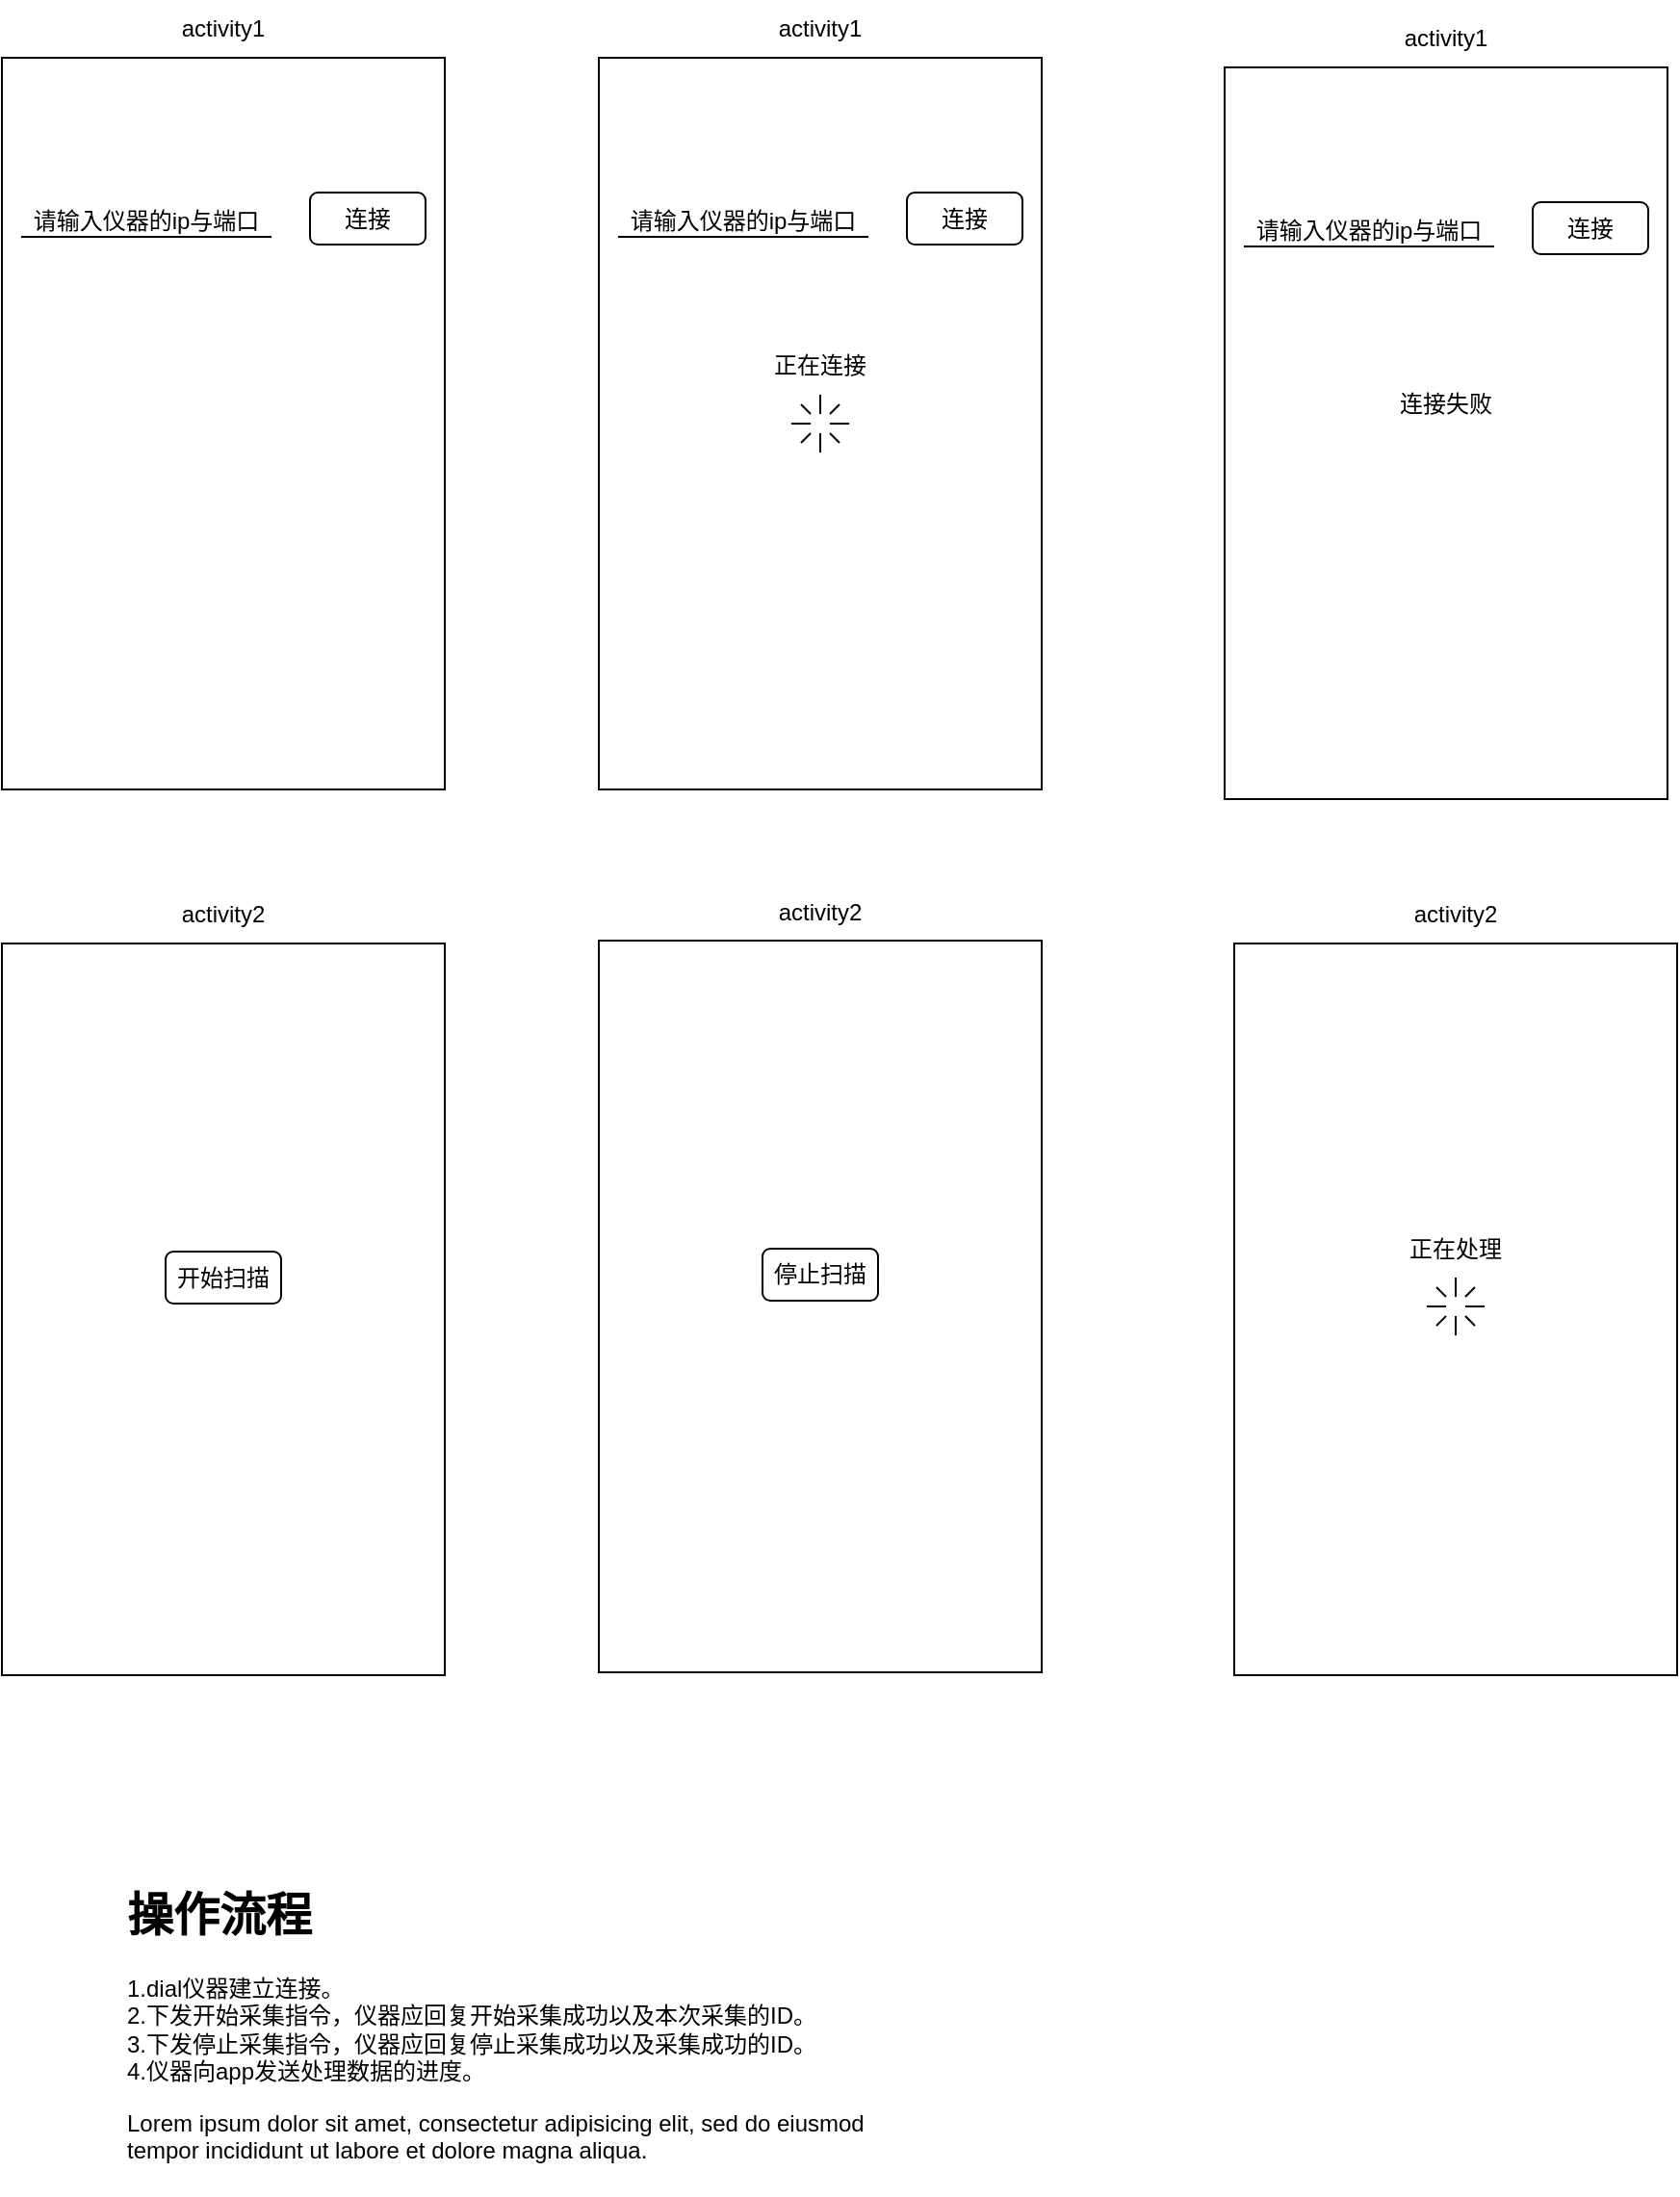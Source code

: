 <mxfile version="17.2.4" type="github">
  <diagram id="dT5ClSpb7_-b5Ubr0wKS" name="第 1 页">
    <mxGraphModel dx="982" dy="568" grid="1" gridSize="5" guides="1" tooltips="1" connect="1" arrows="1" fold="1" page="1" pageScale="1" pageWidth="827" pageHeight="1169" math="0" shadow="0">
      <root>
        <mxCell id="0" />
        <mxCell id="1" parent="0" />
        <mxCell id="AYEbhrb1yisgEEsM8yD8-1" value="" style="rounded=0;whiteSpace=wrap;html=1;" vertex="1" parent="1">
          <mxGeometry x="170" y="130" width="230" height="380" as="geometry" />
        </mxCell>
        <mxCell id="AYEbhrb1yisgEEsM8yD8-2" value="activity1" style="text;html=1;strokeColor=none;fillColor=none;align=center;verticalAlign=middle;whiteSpace=wrap;rounded=0;" vertex="1" parent="1">
          <mxGeometry x="255" y="100" width="60" height="30" as="geometry" />
        </mxCell>
        <mxCell id="AYEbhrb1yisgEEsM8yD8-4" value="" style="endArrow=none;html=1;rounded=0;" edge="1" parent="1">
          <mxGeometry width="50" height="50" relative="1" as="geometry">
            <mxPoint x="180" y="223" as="sourcePoint" />
            <mxPoint x="310" y="223" as="targetPoint" />
          </mxGeometry>
        </mxCell>
        <mxCell id="AYEbhrb1yisgEEsM8yD8-5" value="连接" style="rounded=1;whiteSpace=wrap;html=1;" vertex="1" parent="1">
          <mxGeometry x="330" y="200" width="60" height="27" as="geometry" />
        </mxCell>
        <mxCell id="AYEbhrb1yisgEEsM8yD8-6" value="请输入仪器的ip与端口" style="text;html=1;strokeColor=none;fillColor=none;align=center;verticalAlign=middle;whiteSpace=wrap;rounded=0;" vertex="1" parent="1">
          <mxGeometry x="180" y="200" width="130" height="30" as="geometry" />
        </mxCell>
        <mxCell id="AYEbhrb1yisgEEsM8yD8-7" value="" style="rounded=0;whiteSpace=wrap;html=1;" vertex="1" parent="1">
          <mxGeometry x="480" y="130" width="230" height="380" as="geometry" />
        </mxCell>
        <mxCell id="AYEbhrb1yisgEEsM8yD8-8" value="activity1" style="text;html=1;strokeColor=none;fillColor=none;align=center;verticalAlign=middle;whiteSpace=wrap;rounded=0;" vertex="1" parent="1">
          <mxGeometry x="565" y="100" width="60" height="30" as="geometry" />
        </mxCell>
        <mxCell id="AYEbhrb1yisgEEsM8yD8-9" value="" style="endArrow=none;html=1;rounded=0;" edge="1" parent="1">
          <mxGeometry width="50" height="50" relative="1" as="geometry">
            <mxPoint x="490" y="223" as="sourcePoint" />
            <mxPoint x="620.0" y="223" as="targetPoint" />
          </mxGeometry>
        </mxCell>
        <mxCell id="AYEbhrb1yisgEEsM8yD8-10" value="连接" style="rounded=1;whiteSpace=wrap;html=1;" vertex="1" parent="1">
          <mxGeometry x="640" y="200" width="60" height="27" as="geometry" />
        </mxCell>
        <mxCell id="AYEbhrb1yisgEEsM8yD8-11" value="请输入仪器的ip与端口" style="text;html=1;strokeColor=none;fillColor=none;align=center;verticalAlign=middle;whiteSpace=wrap;rounded=0;" vertex="1" parent="1">
          <mxGeometry x="490" y="200" width="130" height="30" as="geometry" />
        </mxCell>
        <mxCell id="AYEbhrb1yisgEEsM8yD8-13" value="" style="rounded=0;whiteSpace=wrap;html=1;" vertex="1" parent="1">
          <mxGeometry x="170" y="590" width="230" height="380" as="geometry" />
        </mxCell>
        <mxCell id="AYEbhrb1yisgEEsM8yD8-14" value="activity2" style="text;html=1;strokeColor=none;fillColor=none;align=center;verticalAlign=middle;whiteSpace=wrap;rounded=0;" vertex="1" parent="1">
          <mxGeometry x="255" y="560" width="60" height="30" as="geometry" />
        </mxCell>
        <mxCell id="AYEbhrb1yisgEEsM8yD8-16" value="开始扫描" style="rounded=1;whiteSpace=wrap;html=1;" vertex="1" parent="1">
          <mxGeometry x="255" y="750" width="60" height="27" as="geometry" />
        </mxCell>
        <mxCell id="AYEbhrb1yisgEEsM8yD8-19" value="" style="rounded=0;whiteSpace=wrap;html=1;" vertex="1" parent="1">
          <mxGeometry x="480" y="588.5" width="230" height="380" as="geometry" />
        </mxCell>
        <mxCell id="AYEbhrb1yisgEEsM8yD8-20" value="activity2" style="text;html=1;strokeColor=none;fillColor=none;align=center;verticalAlign=middle;whiteSpace=wrap;rounded=0;" vertex="1" parent="1">
          <mxGeometry x="565" y="558.5" width="60" height="30" as="geometry" />
        </mxCell>
        <mxCell id="AYEbhrb1yisgEEsM8yD8-21" value="停止扫描" style="rounded=1;whiteSpace=wrap;html=1;" vertex="1" parent="1">
          <mxGeometry x="565" y="748.5" width="60" height="27" as="geometry" />
        </mxCell>
        <mxCell id="AYEbhrb1yisgEEsM8yD8-22" value="" style="rounded=0;whiteSpace=wrap;html=1;" vertex="1" parent="1">
          <mxGeometry x="810" y="590" width="230" height="380" as="geometry" />
        </mxCell>
        <mxCell id="AYEbhrb1yisgEEsM8yD8-23" value="activity2" style="text;html=1;strokeColor=none;fillColor=none;align=center;verticalAlign=middle;whiteSpace=wrap;rounded=0;" vertex="1" parent="1">
          <mxGeometry x="895" y="560" width="60" height="30" as="geometry" />
        </mxCell>
        <mxCell id="AYEbhrb1yisgEEsM8yD8-36" value="" style="group" vertex="1" connectable="0" parent="1">
          <mxGeometry x="910" y="763.5" width="30" height="30" as="geometry" />
        </mxCell>
        <mxCell id="AYEbhrb1yisgEEsM8yD8-26" value="" style="endArrow=none;html=1;rounded=0;" edge="1" parent="AYEbhrb1yisgEEsM8yD8-36">
          <mxGeometry width="50" height="50" relative="1" as="geometry">
            <mxPoint x="15" y="10" as="sourcePoint" />
            <mxPoint x="15" as="targetPoint" />
          </mxGeometry>
        </mxCell>
        <mxCell id="AYEbhrb1yisgEEsM8yD8-27" value="" style="endArrow=none;html=1;rounded=0;" edge="1" parent="AYEbhrb1yisgEEsM8yD8-36">
          <mxGeometry width="50" height="50" relative="1" as="geometry">
            <mxPoint x="15" y="30" as="sourcePoint" />
            <mxPoint x="15" y="20" as="targetPoint" />
          </mxGeometry>
        </mxCell>
        <mxCell id="AYEbhrb1yisgEEsM8yD8-28" value="" style="endArrow=none;html=1;rounded=0;" edge="1" parent="AYEbhrb1yisgEEsM8yD8-36">
          <mxGeometry width="50" height="50" relative="1" as="geometry">
            <mxPoint x="30" y="15" as="sourcePoint" />
            <mxPoint x="20" y="15" as="targetPoint" />
          </mxGeometry>
        </mxCell>
        <mxCell id="AYEbhrb1yisgEEsM8yD8-30" value="" style="endArrow=none;html=1;rounded=0;" edge="1" parent="AYEbhrb1yisgEEsM8yD8-36">
          <mxGeometry width="50" height="50" relative="1" as="geometry">
            <mxPoint x="10" y="15" as="sourcePoint" />
            <mxPoint y="15" as="targetPoint" />
          </mxGeometry>
        </mxCell>
        <mxCell id="AYEbhrb1yisgEEsM8yD8-31" value="" style="endArrow=none;html=1;rounded=0;" edge="1" parent="AYEbhrb1yisgEEsM8yD8-36">
          <mxGeometry width="50" height="50" relative="1" as="geometry">
            <mxPoint x="25" y="5" as="sourcePoint" />
            <mxPoint x="20" y="10" as="targetPoint" />
          </mxGeometry>
        </mxCell>
        <mxCell id="AYEbhrb1yisgEEsM8yD8-32" value="" style="endArrow=none;html=1;rounded=0;" edge="1" parent="AYEbhrb1yisgEEsM8yD8-36">
          <mxGeometry width="50" height="50" relative="1" as="geometry">
            <mxPoint x="10" y="20" as="sourcePoint" />
            <mxPoint x="5" y="25" as="targetPoint" />
          </mxGeometry>
        </mxCell>
        <mxCell id="AYEbhrb1yisgEEsM8yD8-33" value="" style="endArrow=none;html=1;rounded=0;" edge="1" parent="AYEbhrb1yisgEEsM8yD8-36">
          <mxGeometry width="50" height="50" relative="1" as="geometry">
            <mxPoint x="25" y="25" as="sourcePoint" />
            <mxPoint x="20" y="20" as="targetPoint" />
          </mxGeometry>
        </mxCell>
        <mxCell id="AYEbhrb1yisgEEsM8yD8-34" value="" style="endArrow=none;html=1;rounded=0;" edge="1" parent="AYEbhrb1yisgEEsM8yD8-36">
          <mxGeometry width="50" height="50" relative="1" as="geometry">
            <mxPoint x="10" y="10" as="sourcePoint" />
            <mxPoint x="5" y="5" as="targetPoint" />
          </mxGeometry>
        </mxCell>
        <mxCell id="AYEbhrb1yisgEEsM8yD8-37" value="" style="rounded=0;whiteSpace=wrap;html=1;" vertex="1" parent="1">
          <mxGeometry x="805" y="135" width="230" height="380" as="geometry" />
        </mxCell>
        <mxCell id="AYEbhrb1yisgEEsM8yD8-38" value="activity1" style="text;html=1;strokeColor=none;fillColor=none;align=center;verticalAlign=middle;whiteSpace=wrap;rounded=0;" vertex="1" parent="1">
          <mxGeometry x="890" y="105" width="60" height="30" as="geometry" />
        </mxCell>
        <mxCell id="AYEbhrb1yisgEEsM8yD8-39" value="" style="endArrow=none;html=1;rounded=0;" edge="1" parent="1">
          <mxGeometry width="50" height="50" relative="1" as="geometry">
            <mxPoint x="815" y="228" as="sourcePoint" />
            <mxPoint x="945.0" y="228" as="targetPoint" />
          </mxGeometry>
        </mxCell>
        <mxCell id="AYEbhrb1yisgEEsM8yD8-40" value="连接" style="rounded=1;whiteSpace=wrap;html=1;" vertex="1" parent="1">
          <mxGeometry x="965" y="205" width="60" height="27" as="geometry" />
        </mxCell>
        <mxCell id="AYEbhrb1yisgEEsM8yD8-41" value="请输入仪器的ip与端口" style="text;html=1;strokeColor=none;fillColor=none;align=center;verticalAlign=middle;whiteSpace=wrap;rounded=0;" vertex="1" parent="1">
          <mxGeometry x="815" y="205" width="130" height="30" as="geometry" />
        </mxCell>
        <mxCell id="AYEbhrb1yisgEEsM8yD8-42" value="连接失败" style="text;html=1;strokeColor=none;fillColor=none;align=center;verticalAlign=middle;whiteSpace=wrap;rounded=0;" vertex="1" parent="1">
          <mxGeometry x="870" y="295" width="100" height="30" as="geometry" />
        </mxCell>
        <mxCell id="AYEbhrb1yisgEEsM8yD8-43" value="" style="group" vertex="1" connectable="0" parent="1">
          <mxGeometry x="580" y="305" width="30" height="30" as="geometry" />
        </mxCell>
        <mxCell id="AYEbhrb1yisgEEsM8yD8-44" value="" style="endArrow=none;html=1;rounded=0;" edge="1" parent="AYEbhrb1yisgEEsM8yD8-43">
          <mxGeometry width="50" height="50" relative="1" as="geometry">
            <mxPoint x="15" y="10" as="sourcePoint" />
            <mxPoint x="15" as="targetPoint" />
          </mxGeometry>
        </mxCell>
        <mxCell id="AYEbhrb1yisgEEsM8yD8-45" value="" style="endArrow=none;html=1;rounded=0;" edge="1" parent="AYEbhrb1yisgEEsM8yD8-43">
          <mxGeometry width="50" height="50" relative="1" as="geometry">
            <mxPoint x="15" y="30" as="sourcePoint" />
            <mxPoint x="15" y="20" as="targetPoint" />
          </mxGeometry>
        </mxCell>
        <mxCell id="AYEbhrb1yisgEEsM8yD8-46" value="" style="endArrow=none;html=1;rounded=0;" edge="1" parent="AYEbhrb1yisgEEsM8yD8-43">
          <mxGeometry width="50" height="50" relative="1" as="geometry">
            <mxPoint x="30" y="15" as="sourcePoint" />
            <mxPoint x="20" y="15" as="targetPoint" />
          </mxGeometry>
        </mxCell>
        <mxCell id="AYEbhrb1yisgEEsM8yD8-47" value="" style="endArrow=none;html=1;rounded=0;" edge="1" parent="AYEbhrb1yisgEEsM8yD8-43">
          <mxGeometry width="50" height="50" relative="1" as="geometry">
            <mxPoint x="10" y="15" as="sourcePoint" />
            <mxPoint y="15" as="targetPoint" />
          </mxGeometry>
        </mxCell>
        <mxCell id="AYEbhrb1yisgEEsM8yD8-48" value="" style="endArrow=none;html=1;rounded=0;" edge="1" parent="AYEbhrb1yisgEEsM8yD8-43">
          <mxGeometry width="50" height="50" relative="1" as="geometry">
            <mxPoint x="25" y="5" as="sourcePoint" />
            <mxPoint x="20" y="10" as="targetPoint" />
          </mxGeometry>
        </mxCell>
        <mxCell id="AYEbhrb1yisgEEsM8yD8-49" value="" style="endArrow=none;html=1;rounded=0;" edge="1" parent="AYEbhrb1yisgEEsM8yD8-43">
          <mxGeometry width="50" height="50" relative="1" as="geometry">
            <mxPoint x="10" y="20" as="sourcePoint" />
            <mxPoint x="5" y="25" as="targetPoint" />
          </mxGeometry>
        </mxCell>
        <mxCell id="AYEbhrb1yisgEEsM8yD8-50" value="" style="endArrow=none;html=1;rounded=0;" edge="1" parent="AYEbhrb1yisgEEsM8yD8-43">
          <mxGeometry width="50" height="50" relative="1" as="geometry">
            <mxPoint x="25" y="25" as="sourcePoint" />
            <mxPoint x="20" y="20" as="targetPoint" />
          </mxGeometry>
        </mxCell>
        <mxCell id="AYEbhrb1yisgEEsM8yD8-51" value="" style="endArrow=none;html=1;rounded=0;" edge="1" parent="AYEbhrb1yisgEEsM8yD8-43">
          <mxGeometry width="50" height="50" relative="1" as="geometry">
            <mxPoint x="10" y="10" as="sourcePoint" />
            <mxPoint x="5" y="5" as="targetPoint" />
          </mxGeometry>
        </mxCell>
        <mxCell id="AYEbhrb1yisgEEsM8yD8-52" value="正在连接" style="text;html=1;strokeColor=none;fillColor=none;align=center;verticalAlign=middle;whiteSpace=wrap;rounded=0;" vertex="1" parent="1">
          <mxGeometry x="545" y="275" width="100" height="30" as="geometry" />
        </mxCell>
        <mxCell id="AYEbhrb1yisgEEsM8yD8-53" value="正在处理" style="text;html=1;strokeColor=none;fillColor=none;align=center;verticalAlign=middle;whiteSpace=wrap;rounded=0;" vertex="1" parent="1">
          <mxGeometry x="875" y="733.5" width="100" height="30" as="geometry" />
        </mxCell>
        <mxCell id="AYEbhrb1yisgEEsM8yD8-56" value="&lt;h1&gt;操作流程&lt;/h1&gt;&lt;div&gt;1.dial仪器建立连接。&lt;/div&gt;&lt;div&gt;2.下发开始采集指令，仪器应回复开始采集成功以及本次采集的ID。&lt;/div&gt;&lt;div&gt;3.下发停止采集指令，仪器应回复停止采集成功以及采集成功的ID。&lt;/div&gt;&lt;div&gt;4.仪器向app发送处理数据的进度。&lt;/div&gt;&lt;p&gt;Lorem ipsum dolor sit amet, consectetur adipisicing elit, sed do eiusmod tempor incididunt ut labore et dolore magna aliqua.&lt;/p&gt;" style="text;html=1;strokeColor=none;fillColor=none;spacing=5;spacingTop=-20;whiteSpace=wrap;overflow=hidden;rounded=0;" vertex="1" parent="1">
          <mxGeometry x="230" y="1075" width="425" height="165" as="geometry" />
        </mxCell>
      </root>
    </mxGraphModel>
  </diagram>
</mxfile>

